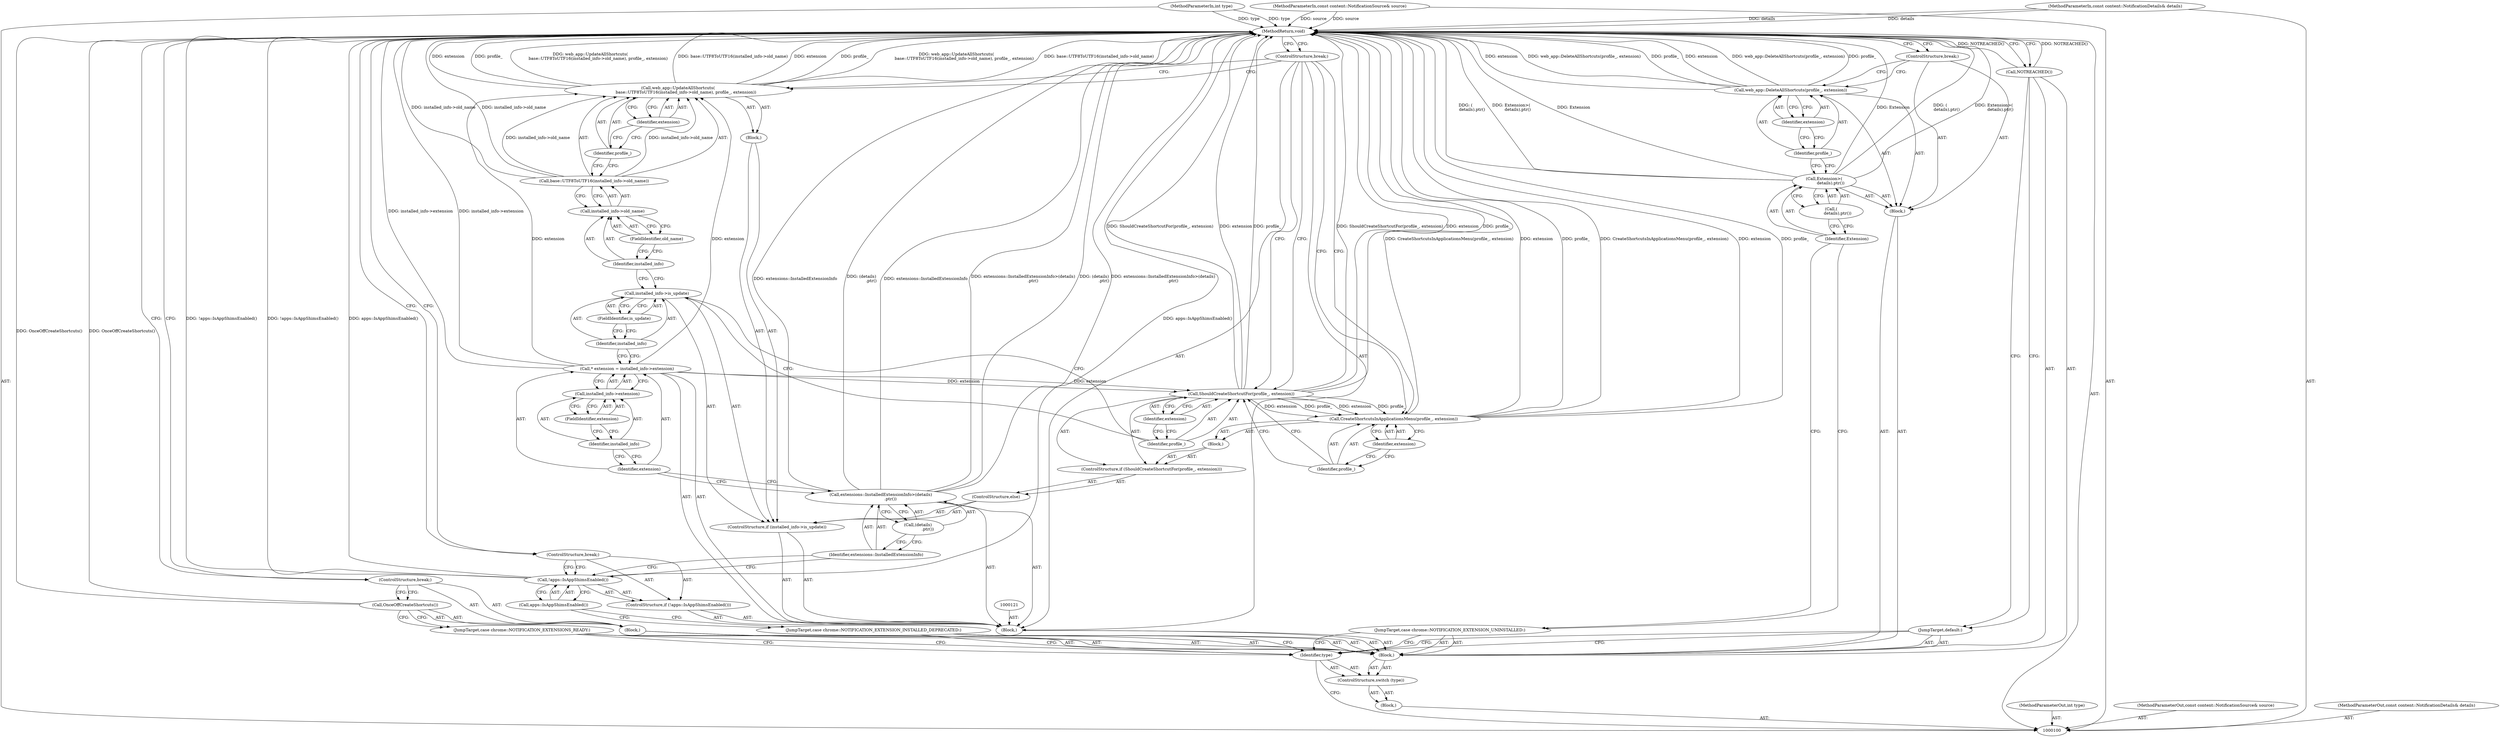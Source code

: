 digraph "1_Chrome_438b99bc730bc665eedfc62c4eb864c981e5c65f" {
"1000160" [label="(MethodReturn,void)"];
"1000101" [label="(MethodParameterIn,int type)"];
"1000227" [label="(MethodParameterOut,int type)"];
"1000115" [label="(Call,!apps::IsAppShimsEnabled())"];
"1000116" [label="(Call,apps::IsAppShimsEnabled())"];
"1000114" [label="(ControlStructure,if (!apps::IsAppShimsEnabled()))"];
"1000117" [label="(ControlStructure,break;)"];
"1000118" [label="(Call,extensions::InstalledExtensionInfo>(details)\n               .ptr())"];
"1000119" [label="(Identifier,extensions::InstalledExtensionInfo)"];
"1000120" [label="(Call,(details)\n               .ptr())"];
"1000122" [label="(Call,* extension = installed_info->extension)"];
"1000123" [label="(Identifier,extension)"];
"1000124" [label="(Call,installed_info->extension)"];
"1000125" [label="(Identifier,installed_info)"];
"1000126" [label="(FieldIdentifier,extension)"];
"1000113" [label="(Block,)"];
"1000128" [label="(Call,installed_info->is_update)"];
"1000129" [label="(Identifier,installed_info)"];
"1000130" [label="(FieldIdentifier,is_update)"];
"1000131" [label="(Block,)"];
"1000127" [label="(ControlStructure,if (installed_info->is_update))"];
"1000132" [label="(Call,web_app::UpdateAllShortcuts(\n            base::UTF8ToUTF16(installed_info->old_name), profile_, extension))"];
"1000102" [label="(MethodParameterIn,const content::NotificationSource& source)"];
"1000228" [label="(MethodParameterOut,const content::NotificationSource& source)"];
"1000133" [label="(Call,base::UTF8ToUTF16(installed_info->old_name))"];
"1000134" [label="(Call,installed_info->old_name)"];
"1000135" [label="(Identifier,installed_info)"];
"1000136" [label="(FieldIdentifier,old_name)"];
"1000137" [label="(Identifier,profile_)"];
"1000138" [label="(Identifier,extension)"];
"1000140" [label="(ControlStructure,if (ShouldCreateShortcutFor(profile_, extension)))"];
"1000141" [label="(Call,ShouldCreateShortcutFor(profile_, extension))"];
"1000142" [label="(Identifier,profile_)"];
"1000143" [label="(Identifier,extension)"];
"1000144" [label="(Block,)"];
"1000139" [label="(ControlStructure,else)"];
"1000146" [label="(Identifier,profile_)"];
"1000147" [label="(Identifier,extension)"];
"1000145" [label="(Call,CreateShortcutsInApplicationsMenu(profile_, extension))"];
"1000148" [label="(ControlStructure,break;)"];
"1000149" [label="(JumpTarget,case chrome::NOTIFICATION_EXTENSION_UNINSTALLED:)"];
"1000150" [label="(Block,)"];
"1000151" [label="(Call,Extension>(\n          details).ptr())"];
"1000152" [label="(Identifier,Extension)"];
"1000153" [label="(Call,(\n          details).ptr())"];
"1000155" [label="(Identifier,profile_)"];
"1000156" [label="(Identifier,extension)"];
"1000154" [label="(Call,web_app::DeleteAllShortcuts(profile_, extension))"];
"1000103" [label="(MethodParameterIn,const content::NotificationDetails& details)"];
"1000229" [label="(MethodParameterOut,const content::NotificationDetails& details)"];
"1000104" [label="(Block,)"];
"1000157" [label="(ControlStructure,break;)"];
"1000158" [label="(JumpTarget,default:)"];
"1000159" [label="(Call,NOTREACHED())"];
"1000106" [label="(Identifier,type)"];
"1000107" [label="(Block,)"];
"1000105" [label="(ControlStructure,switch (type))"];
"1000108" [label="(JumpTarget,case chrome::NOTIFICATION_EXTENSIONS_READY:)"];
"1000109" [label="(Block,)"];
"1000110" [label="(Call,OnceOffCreateShortcuts())"];
"1000111" [label="(ControlStructure,break;)"];
"1000112" [label="(JumpTarget,case chrome::NOTIFICATION_EXTENSION_INSTALLED_DEPRECATED:)"];
"1000160" -> "1000100"  [label="AST: "];
"1000160" -> "1000111"  [label="CFG: "];
"1000160" -> "1000117"  [label="CFG: "];
"1000160" -> "1000148"  [label="CFG: "];
"1000160" -> "1000157"  [label="CFG: "];
"1000160" -> "1000159"  [label="CFG: "];
"1000159" -> "1000160"  [label="DDG: NOTREACHED()"];
"1000141" -> "1000160"  [label="DDG: profile_"];
"1000141" -> "1000160"  [label="DDG: ShouldCreateShortcutFor(profile_, extension)"];
"1000141" -> "1000160"  [label="DDG: extension"];
"1000151" -> "1000160"  [label="DDG: Extension>(\n          details).ptr()"];
"1000151" -> "1000160"  [label="DDG: Extension"];
"1000151" -> "1000160"  [label="DDG: (\n          details).ptr()"];
"1000115" -> "1000160"  [label="DDG: !apps::IsAppShimsEnabled()"];
"1000115" -> "1000160"  [label="DDG: apps::IsAppShimsEnabled()"];
"1000118" -> "1000160"  [label="DDG: extensions::InstalledExtensionInfo>(details)\n               .ptr()"];
"1000118" -> "1000160"  [label="DDG: extensions::InstalledExtensionInfo"];
"1000118" -> "1000160"  [label="DDG: (details)\n               .ptr()"];
"1000154" -> "1000160"  [label="DDG: web_app::DeleteAllShortcuts(profile_, extension)"];
"1000154" -> "1000160"  [label="DDG: profile_"];
"1000154" -> "1000160"  [label="DDG: extension"];
"1000145" -> "1000160"  [label="DDG: profile_"];
"1000145" -> "1000160"  [label="DDG: CreateShortcutsInApplicationsMenu(profile_, extension)"];
"1000145" -> "1000160"  [label="DDG: extension"];
"1000132" -> "1000160"  [label="DDG: profile_"];
"1000132" -> "1000160"  [label="DDG: web_app::UpdateAllShortcuts(\n            base::UTF8ToUTF16(installed_info->old_name), profile_, extension)"];
"1000132" -> "1000160"  [label="DDG: base::UTF8ToUTF16(installed_info->old_name)"];
"1000132" -> "1000160"  [label="DDG: extension"];
"1000122" -> "1000160"  [label="DDG: installed_info->extension"];
"1000103" -> "1000160"  [label="DDG: details"];
"1000133" -> "1000160"  [label="DDG: installed_info->old_name"];
"1000102" -> "1000160"  [label="DDG: source"];
"1000101" -> "1000160"  [label="DDG: type"];
"1000110" -> "1000160"  [label="DDG: OnceOffCreateShortcuts()"];
"1000101" -> "1000100"  [label="AST: "];
"1000101" -> "1000160"  [label="DDG: type"];
"1000227" -> "1000100"  [label="AST: "];
"1000115" -> "1000114"  [label="AST: "];
"1000115" -> "1000116"  [label="CFG: "];
"1000116" -> "1000115"  [label="AST: "];
"1000117" -> "1000115"  [label="CFG: "];
"1000119" -> "1000115"  [label="CFG: "];
"1000115" -> "1000160"  [label="DDG: !apps::IsAppShimsEnabled()"];
"1000115" -> "1000160"  [label="DDG: apps::IsAppShimsEnabled()"];
"1000116" -> "1000115"  [label="AST: "];
"1000116" -> "1000112"  [label="CFG: "];
"1000115" -> "1000116"  [label="CFG: "];
"1000114" -> "1000113"  [label="AST: "];
"1000115" -> "1000114"  [label="AST: "];
"1000117" -> "1000114"  [label="AST: "];
"1000117" -> "1000114"  [label="AST: "];
"1000117" -> "1000115"  [label="CFG: "];
"1000160" -> "1000117"  [label="CFG: "];
"1000118" -> "1000113"  [label="AST: "];
"1000118" -> "1000120"  [label="CFG: "];
"1000119" -> "1000118"  [label="AST: "];
"1000120" -> "1000118"  [label="AST: "];
"1000123" -> "1000118"  [label="CFG: "];
"1000118" -> "1000160"  [label="DDG: extensions::InstalledExtensionInfo>(details)\n               .ptr()"];
"1000118" -> "1000160"  [label="DDG: extensions::InstalledExtensionInfo"];
"1000118" -> "1000160"  [label="DDG: (details)\n               .ptr()"];
"1000119" -> "1000118"  [label="AST: "];
"1000119" -> "1000115"  [label="CFG: "];
"1000120" -> "1000119"  [label="CFG: "];
"1000120" -> "1000118"  [label="AST: "];
"1000120" -> "1000119"  [label="CFG: "];
"1000118" -> "1000120"  [label="CFG: "];
"1000122" -> "1000113"  [label="AST: "];
"1000122" -> "1000124"  [label="CFG: "];
"1000123" -> "1000122"  [label="AST: "];
"1000124" -> "1000122"  [label="AST: "];
"1000129" -> "1000122"  [label="CFG: "];
"1000122" -> "1000160"  [label="DDG: installed_info->extension"];
"1000122" -> "1000132"  [label="DDG: extension"];
"1000122" -> "1000141"  [label="DDG: extension"];
"1000123" -> "1000122"  [label="AST: "];
"1000123" -> "1000118"  [label="CFG: "];
"1000125" -> "1000123"  [label="CFG: "];
"1000124" -> "1000122"  [label="AST: "];
"1000124" -> "1000126"  [label="CFG: "];
"1000125" -> "1000124"  [label="AST: "];
"1000126" -> "1000124"  [label="AST: "];
"1000122" -> "1000124"  [label="CFG: "];
"1000125" -> "1000124"  [label="AST: "];
"1000125" -> "1000123"  [label="CFG: "];
"1000126" -> "1000125"  [label="CFG: "];
"1000126" -> "1000124"  [label="AST: "];
"1000126" -> "1000125"  [label="CFG: "];
"1000124" -> "1000126"  [label="CFG: "];
"1000113" -> "1000107"  [label="AST: "];
"1000114" -> "1000113"  [label="AST: "];
"1000118" -> "1000113"  [label="AST: "];
"1000121" -> "1000113"  [label="AST: "];
"1000122" -> "1000113"  [label="AST: "];
"1000127" -> "1000113"  [label="AST: "];
"1000148" -> "1000113"  [label="AST: "];
"1000128" -> "1000127"  [label="AST: "];
"1000128" -> "1000130"  [label="CFG: "];
"1000129" -> "1000128"  [label="AST: "];
"1000130" -> "1000128"  [label="AST: "];
"1000135" -> "1000128"  [label="CFG: "];
"1000142" -> "1000128"  [label="CFG: "];
"1000129" -> "1000128"  [label="AST: "];
"1000129" -> "1000122"  [label="CFG: "];
"1000130" -> "1000129"  [label="CFG: "];
"1000130" -> "1000128"  [label="AST: "];
"1000130" -> "1000129"  [label="CFG: "];
"1000128" -> "1000130"  [label="CFG: "];
"1000131" -> "1000127"  [label="AST: "];
"1000132" -> "1000131"  [label="AST: "];
"1000127" -> "1000113"  [label="AST: "];
"1000128" -> "1000127"  [label="AST: "];
"1000131" -> "1000127"  [label="AST: "];
"1000139" -> "1000127"  [label="AST: "];
"1000132" -> "1000131"  [label="AST: "];
"1000132" -> "1000138"  [label="CFG: "];
"1000133" -> "1000132"  [label="AST: "];
"1000137" -> "1000132"  [label="AST: "];
"1000138" -> "1000132"  [label="AST: "];
"1000148" -> "1000132"  [label="CFG: "];
"1000132" -> "1000160"  [label="DDG: profile_"];
"1000132" -> "1000160"  [label="DDG: web_app::UpdateAllShortcuts(\n            base::UTF8ToUTF16(installed_info->old_name), profile_, extension)"];
"1000132" -> "1000160"  [label="DDG: base::UTF8ToUTF16(installed_info->old_name)"];
"1000132" -> "1000160"  [label="DDG: extension"];
"1000133" -> "1000132"  [label="DDG: installed_info->old_name"];
"1000122" -> "1000132"  [label="DDG: extension"];
"1000102" -> "1000100"  [label="AST: "];
"1000102" -> "1000160"  [label="DDG: source"];
"1000228" -> "1000100"  [label="AST: "];
"1000133" -> "1000132"  [label="AST: "];
"1000133" -> "1000134"  [label="CFG: "];
"1000134" -> "1000133"  [label="AST: "];
"1000137" -> "1000133"  [label="CFG: "];
"1000133" -> "1000160"  [label="DDG: installed_info->old_name"];
"1000133" -> "1000132"  [label="DDG: installed_info->old_name"];
"1000134" -> "1000133"  [label="AST: "];
"1000134" -> "1000136"  [label="CFG: "];
"1000135" -> "1000134"  [label="AST: "];
"1000136" -> "1000134"  [label="AST: "];
"1000133" -> "1000134"  [label="CFG: "];
"1000135" -> "1000134"  [label="AST: "];
"1000135" -> "1000128"  [label="CFG: "];
"1000136" -> "1000135"  [label="CFG: "];
"1000136" -> "1000134"  [label="AST: "];
"1000136" -> "1000135"  [label="CFG: "];
"1000134" -> "1000136"  [label="CFG: "];
"1000137" -> "1000132"  [label="AST: "];
"1000137" -> "1000133"  [label="CFG: "];
"1000138" -> "1000137"  [label="CFG: "];
"1000138" -> "1000132"  [label="AST: "];
"1000138" -> "1000137"  [label="CFG: "];
"1000132" -> "1000138"  [label="CFG: "];
"1000140" -> "1000139"  [label="AST: "];
"1000141" -> "1000140"  [label="AST: "];
"1000144" -> "1000140"  [label="AST: "];
"1000141" -> "1000140"  [label="AST: "];
"1000141" -> "1000143"  [label="CFG: "];
"1000142" -> "1000141"  [label="AST: "];
"1000143" -> "1000141"  [label="AST: "];
"1000146" -> "1000141"  [label="CFG: "];
"1000148" -> "1000141"  [label="CFG: "];
"1000141" -> "1000160"  [label="DDG: profile_"];
"1000141" -> "1000160"  [label="DDG: ShouldCreateShortcutFor(profile_, extension)"];
"1000141" -> "1000160"  [label="DDG: extension"];
"1000122" -> "1000141"  [label="DDG: extension"];
"1000141" -> "1000145"  [label="DDG: profile_"];
"1000141" -> "1000145"  [label="DDG: extension"];
"1000142" -> "1000141"  [label="AST: "];
"1000142" -> "1000128"  [label="CFG: "];
"1000143" -> "1000142"  [label="CFG: "];
"1000143" -> "1000141"  [label="AST: "];
"1000143" -> "1000142"  [label="CFG: "];
"1000141" -> "1000143"  [label="CFG: "];
"1000144" -> "1000140"  [label="AST: "];
"1000145" -> "1000144"  [label="AST: "];
"1000139" -> "1000127"  [label="AST: "];
"1000140" -> "1000139"  [label="AST: "];
"1000146" -> "1000145"  [label="AST: "];
"1000146" -> "1000141"  [label="CFG: "];
"1000147" -> "1000146"  [label="CFG: "];
"1000147" -> "1000145"  [label="AST: "];
"1000147" -> "1000146"  [label="CFG: "];
"1000145" -> "1000147"  [label="CFG: "];
"1000145" -> "1000144"  [label="AST: "];
"1000145" -> "1000147"  [label="CFG: "];
"1000146" -> "1000145"  [label="AST: "];
"1000147" -> "1000145"  [label="AST: "];
"1000148" -> "1000145"  [label="CFG: "];
"1000145" -> "1000160"  [label="DDG: profile_"];
"1000145" -> "1000160"  [label="DDG: CreateShortcutsInApplicationsMenu(profile_, extension)"];
"1000145" -> "1000160"  [label="DDG: extension"];
"1000141" -> "1000145"  [label="DDG: profile_"];
"1000141" -> "1000145"  [label="DDG: extension"];
"1000148" -> "1000113"  [label="AST: "];
"1000148" -> "1000132"  [label="CFG: "];
"1000148" -> "1000145"  [label="CFG: "];
"1000148" -> "1000141"  [label="CFG: "];
"1000160" -> "1000148"  [label="CFG: "];
"1000149" -> "1000107"  [label="AST: "];
"1000149" -> "1000106"  [label="CFG: "];
"1000152" -> "1000149"  [label="CFG: "];
"1000150" -> "1000107"  [label="AST: "];
"1000151" -> "1000150"  [label="AST: "];
"1000154" -> "1000150"  [label="AST: "];
"1000157" -> "1000150"  [label="AST: "];
"1000151" -> "1000150"  [label="AST: "];
"1000151" -> "1000153"  [label="CFG: "];
"1000152" -> "1000151"  [label="AST: "];
"1000153" -> "1000151"  [label="AST: "];
"1000155" -> "1000151"  [label="CFG: "];
"1000151" -> "1000160"  [label="DDG: Extension>(\n          details).ptr()"];
"1000151" -> "1000160"  [label="DDG: Extension"];
"1000151" -> "1000160"  [label="DDG: (\n          details).ptr()"];
"1000152" -> "1000151"  [label="AST: "];
"1000152" -> "1000149"  [label="CFG: "];
"1000153" -> "1000152"  [label="CFG: "];
"1000153" -> "1000151"  [label="AST: "];
"1000153" -> "1000152"  [label="CFG: "];
"1000151" -> "1000153"  [label="CFG: "];
"1000155" -> "1000154"  [label="AST: "];
"1000155" -> "1000151"  [label="CFG: "];
"1000156" -> "1000155"  [label="CFG: "];
"1000156" -> "1000154"  [label="AST: "];
"1000156" -> "1000155"  [label="CFG: "];
"1000154" -> "1000156"  [label="CFG: "];
"1000154" -> "1000150"  [label="AST: "];
"1000154" -> "1000156"  [label="CFG: "];
"1000155" -> "1000154"  [label="AST: "];
"1000156" -> "1000154"  [label="AST: "];
"1000157" -> "1000154"  [label="CFG: "];
"1000154" -> "1000160"  [label="DDG: web_app::DeleteAllShortcuts(profile_, extension)"];
"1000154" -> "1000160"  [label="DDG: profile_"];
"1000154" -> "1000160"  [label="DDG: extension"];
"1000103" -> "1000100"  [label="AST: "];
"1000103" -> "1000160"  [label="DDG: details"];
"1000229" -> "1000100"  [label="AST: "];
"1000104" -> "1000100"  [label="AST: "];
"1000105" -> "1000104"  [label="AST: "];
"1000157" -> "1000150"  [label="AST: "];
"1000157" -> "1000154"  [label="CFG: "];
"1000160" -> "1000157"  [label="CFG: "];
"1000158" -> "1000107"  [label="AST: "];
"1000158" -> "1000106"  [label="CFG: "];
"1000159" -> "1000158"  [label="CFG: "];
"1000159" -> "1000107"  [label="AST: "];
"1000159" -> "1000158"  [label="CFG: "];
"1000160" -> "1000159"  [label="CFG: "];
"1000159" -> "1000160"  [label="DDG: NOTREACHED()"];
"1000106" -> "1000105"  [label="AST: "];
"1000106" -> "1000100"  [label="CFG: "];
"1000108" -> "1000106"  [label="CFG: "];
"1000112" -> "1000106"  [label="CFG: "];
"1000149" -> "1000106"  [label="CFG: "];
"1000158" -> "1000106"  [label="CFG: "];
"1000107" -> "1000105"  [label="AST: "];
"1000108" -> "1000107"  [label="AST: "];
"1000109" -> "1000107"  [label="AST: "];
"1000112" -> "1000107"  [label="AST: "];
"1000113" -> "1000107"  [label="AST: "];
"1000149" -> "1000107"  [label="AST: "];
"1000150" -> "1000107"  [label="AST: "];
"1000158" -> "1000107"  [label="AST: "];
"1000159" -> "1000107"  [label="AST: "];
"1000105" -> "1000104"  [label="AST: "];
"1000106" -> "1000105"  [label="AST: "];
"1000107" -> "1000105"  [label="AST: "];
"1000108" -> "1000107"  [label="AST: "];
"1000108" -> "1000106"  [label="CFG: "];
"1000110" -> "1000108"  [label="CFG: "];
"1000109" -> "1000107"  [label="AST: "];
"1000110" -> "1000109"  [label="AST: "];
"1000111" -> "1000109"  [label="AST: "];
"1000110" -> "1000109"  [label="AST: "];
"1000110" -> "1000108"  [label="CFG: "];
"1000111" -> "1000110"  [label="CFG: "];
"1000110" -> "1000160"  [label="DDG: OnceOffCreateShortcuts()"];
"1000111" -> "1000109"  [label="AST: "];
"1000111" -> "1000110"  [label="CFG: "];
"1000160" -> "1000111"  [label="CFG: "];
"1000112" -> "1000107"  [label="AST: "];
"1000112" -> "1000106"  [label="CFG: "];
"1000116" -> "1000112"  [label="CFG: "];
}
